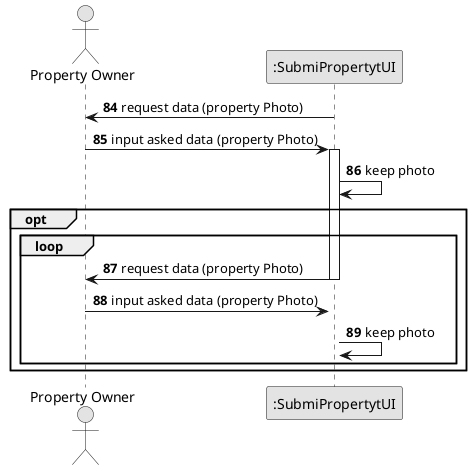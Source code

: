 @startuml
skinparam monochrome true
skinparam packageStyle rectangle
skinparam shadowing false

'hide footbox
actor "Property Owner" as User
participant ":SubmiPropertytUI" as UI_SP


autonumber 84

            UI_SP -> User: request data (property Photo)
            deactivate UI_SP

            User -> UI_SP : input asked data (property Photo)
                    activate UI_SP

            UI_SP  ->  UI_SP: keep photo

    opt

        loop

            UI_SP -> User: request data (property Photo)
            deactivate UI_SP

        User -> UI_SP : input asked data (property Photo)
                    activate UI_SP

            UI_SP  ->  UI_SP: keep photo

        end

    end

@enduml